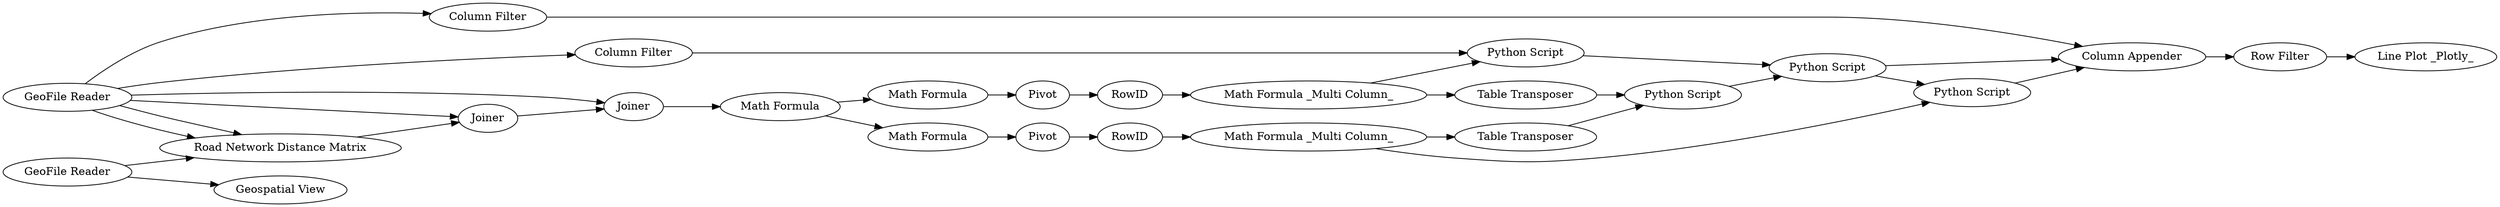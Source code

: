 digraph {
	1 [label="GeoFile Reader"]
	2 [label="GeoFile Reader"]
	3 [label="Geospatial View"]
	4 [label="Road Network Distance Matrix"]
	5 [label=Joiner]
	6 [label=Joiner]
	7 [label="Math Formula"]
	8 [label="Math Formula"]
	9 [label=Pivot]
	10 [label=RowID]
	11 [label="Math Formula _Multi Column_"]
	12 [label="Table Transposer"]
	13 [label="Math Formula"]
	14 [label=Pivot]
	15 [label=RowID]
	16 [label="Math Formula _Multi Column_"]
	17 [label="Table Transposer"]
	18 [label="Python Script"]
	19 [label="Column Filter"]
	20 [label="Python Script"]
	21 [label="Python Script"]
	22 [label="Python Script"]
	23 [label="Column Filter"]
	24 [label="Column Appender"]
	25 [label="Row Filter"]
	26 [label="Line Plot _Plotly_"]
	1 -> 5
	1 -> 4
	1 -> 4
	1 -> 6
	1 -> 19
	1 -> 23
	2 -> 3
	2 -> 4
	4 -> 5
	5 -> 6
	6 -> 7
	7 -> 13
	7 -> 8
	8 -> 9
	9 -> 10
	10 -> 11
	11 -> 12
	11 -> 22
	12 -> 18
	13 -> 14
	14 -> 15
	15 -> 16
	16 -> 17
	16 -> 20
	17 -> 18
	18 -> 21
	19 -> 20
	20 -> 21
	21 -> 22
	21 -> 24
	22 -> 24
	23 -> 24
	24 -> 25
	25 -> 26
	rankdir=LR
}
